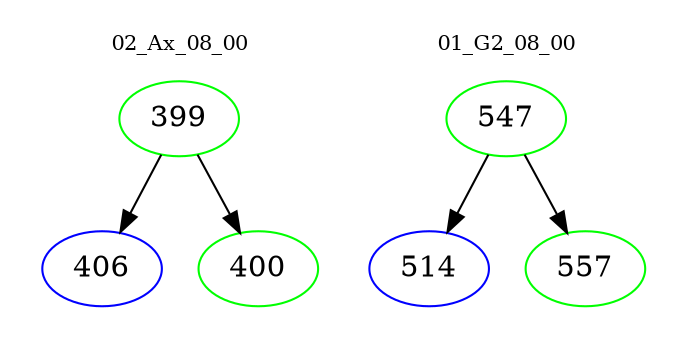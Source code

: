 digraph{
subgraph cluster_0 {
color = white
label = "02_Ax_08_00";
fontsize=10;
T0_399 [label="399", color="green"]
T0_399 -> T0_406 [color="black"]
T0_406 [label="406", color="blue"]
T0_399 -> T0_400 [color="black"]
T0_400 [label="400", color="green"]
}
subgraph cluster_1 {
color = white
label = "01_G2_08_00";
fontsize=10;
T1_547 [label="547", color="green"]
T1_547 -> T1_514 [color="black"]
T1_514 [label="514", color="blue"]
T1_547 -> T1_557 [color="black"]
T1_557 [label="557", color="green"]
}
}
